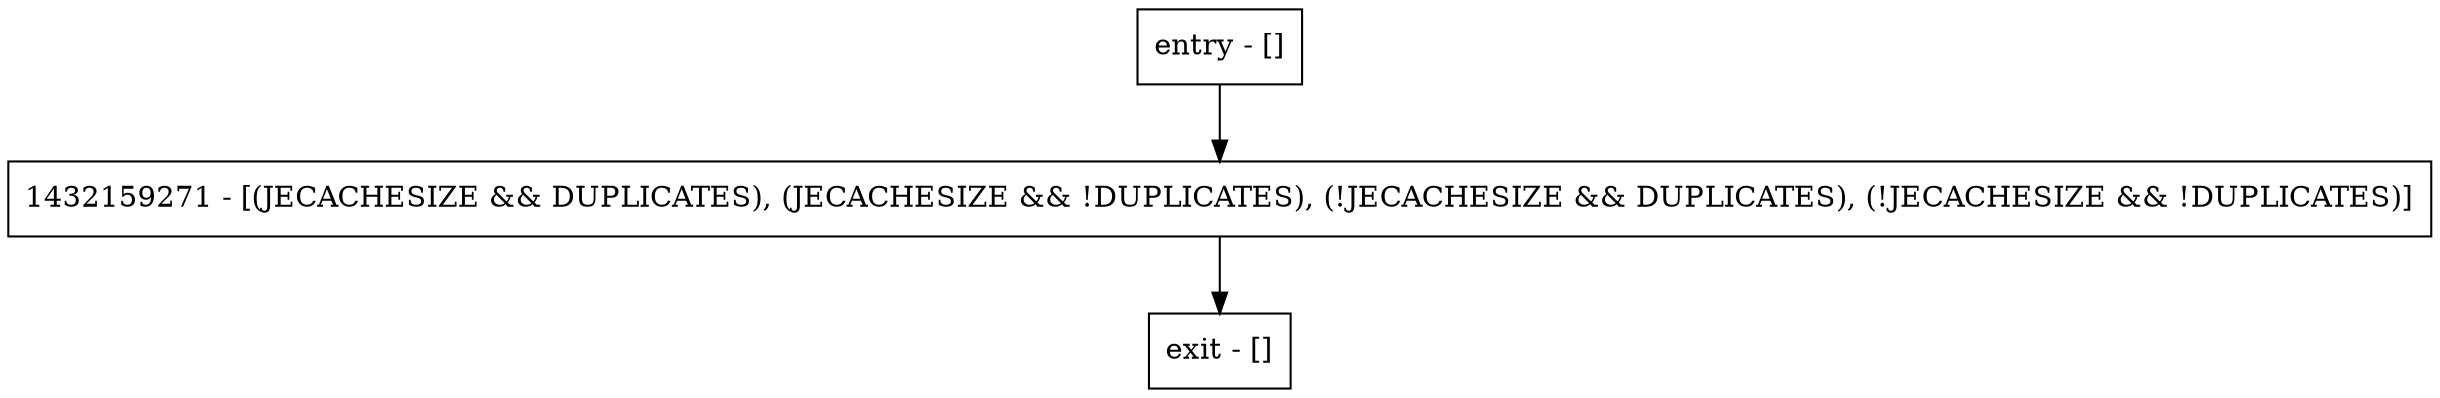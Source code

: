 digraph setSortedDuplicates {
node [shape=record];
entry [label="entry - []"];
exit [label="exit - []"];
1432159271 [label="1432159271 - [(JECACHESIZE && DUPLICATES), (JECACHESIZE && !DUPLICATES), (!JECACHESIZE && DUPLICATES), (!JECACHESIZE && !DUPLICATES)]"];
entry;
exit;
entry -> 1432159271;
1432159271 -> exit;
}
